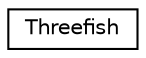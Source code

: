 digraph "Graphical Class Hierarchy"
{
 // LATEX_PDF_SIZE
  edge [fontname="Helvetica",fontsize="10",labelfontname="Helvetica",labelfontsize="10"];
  node [fontname="Helvetica",fontsize="10",shape=record];
  rankdir="LR";
  Node0 [label="Threefish",height=0.2,width=0.4,color="black", fillcolor="white", style="filled",URL="$class_threefish.html",tooltip="Contains the Threefish 256, 512, and 1024bit permutation functions."];
}

